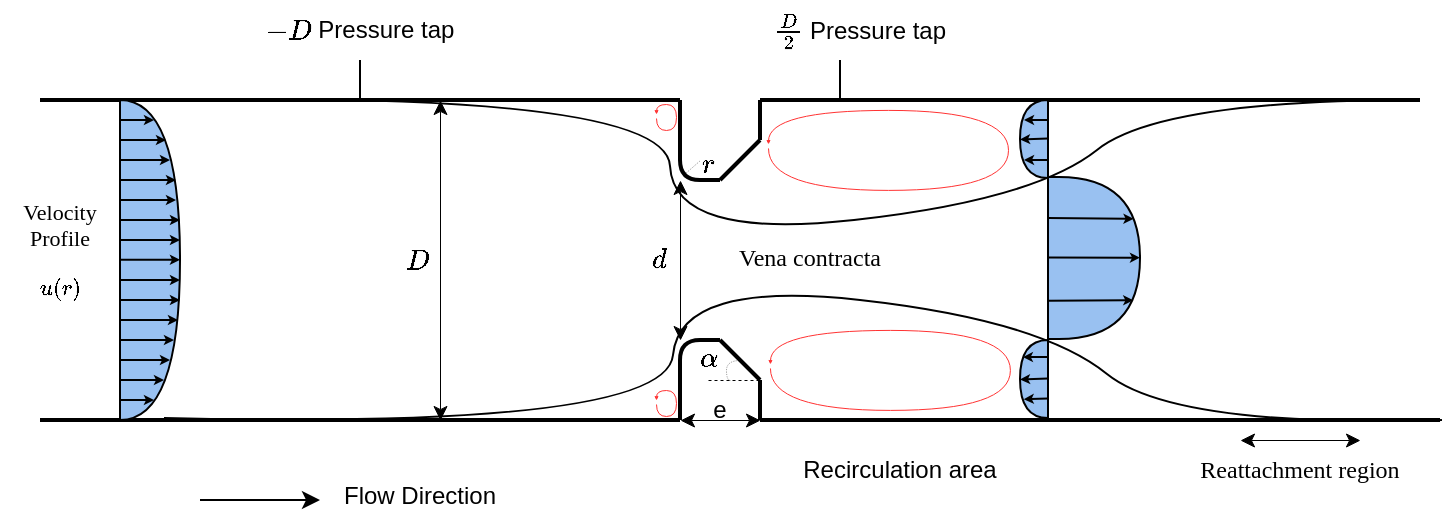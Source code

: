 <mxfile version="24.1.0" type="github">
  <diagram name="Page-1" id="7e0a89b8-554c-2b80-1dc8-d5c74ca68de4">
    <mxGraphModel dx="803" dy="548" grid="1" gridSize="10" guides="1" tooltips="1" connect="1" arrows="1" fold="1" page="1" pageScale="1" pageWidth="1100" pageHeight="850" background="none" math="1" shadow="0">
      <root>
        <mxCell id="0" />
        <mxCell id="1" parent="0" />
        <mxCell id="FeCao_x4S49SE_JTiYvp-1" value="" style="endArrow=none;html=1;rounded=0;curved=0;flowAnimation=0;strokeWidth=2;snapToPoint=1;" parent="1" edge="1">
          <mxGeometry width="50" height="50" relative="1" as="geometry">
            <mxPoint x="120" y="160" as="sourcePoint" />
            <mxPoint x="440" y="160" as="targetPoint" />
          </mxGeometry>
        </mxCell>
        <mxCell id="FeCao_x4S49SE_JTiYvp-6" value="" style="endArrow=none;html=1;rounded=0;curved=0;flowAnimation=0;strokeWidth=2;snapToPoint=1;" parent="1" edge="1">
          <mxGeometry width="50" height="50" relative="1" as="geometry">
            <mxPoint x="120" y="320" as="sourcePoint" />
            <mxPoint x="440" y="320" as="targetPoint" />
          </mxGeometry>
        </mxCell>
        <mxCell id="FeCao_x4S49SE_JTiYvp-7" value="" style="endArrow=none;html=1;rounded=0;strokeWidth=2;" parent="1" edge="1">
          <mxGeometry width="50" height="50" relative="1" as="geometry">
            <mxPoint x="440" y="320" as="sourcePoint" />
            <mxPoint x="440" y="290" as="targetPoint" />
          </mxGeometry>
        </mxCell>
        <mxCell id="FeCao_x4S49SE_JTiYvp-8" value="" style="endArrow=none;html=1;rounded=0;strokeWidth=2;" parent="1" edge="1">
          <mxGeometry width="50" height="50" relative="1" as="geometry">
            <mxPoint x="440" y="190" as="sourcePoint" />
            <mxPoint x="440" y="160" as="targetPoint" />
          </mxGeometry>
        </mxCell>
        <mxCell id="FeCao_x4S49SE_JTiYvp-9" value="" style="endArrow=none;html=1;rounded=0;strokeWidth=2;" parent="1" edge="1">
          <mxGeometry width="50" height="50" relative="1" as="geometry">
            <mxPoint x="460" y="280" as="sourcePoint" />
            <mxPoint x="450" y="280" as="targetPoint" />
          </mxGeometry>
        </mxCell>
        <mxCell id="FeCao_x4S49SE_JTiYvp-10" value="" style="endArrow=none;html=1;rounded=0;strokeWidth=2;" parent="1" edge="1">
          <mxGeometry width="50" height="50" relative="1" as="geometry">
            <mxPoint x="460" y="200" as="sourcePoint" />
            <mxPoint x="450" y="200" as="targetPoint" />
          </mxGeometry>
        </mxCell>
        <mxCell id="FeCao_x4S49SE_JTiYvp-11" value="" style="endArrow=none;html=1;rounded=0;strokeWidth=2;" parent="1" edge="1">
          <mxGeometry width="50" height="50" relative="1" as="geometry">
            <mxPoint x="480" y="180" as="sourcePoint" />
            <mxPoint x="460" y="200" as="targetPoint" />
          </mxGeometry>
        </mxCell>
        <mxCell id="FeCao_x4S49SE_JTiYvp-12" value="" style="endArrow=none;html=1;rounded=0;strokeWidth=2;" parent="1" edge="1">
          <mxGeometry width="50" height="50" relative="1" as="geometry">
            <mxPoint x="480" y="300" as="sourcePoint" />
            <mxPoint x="460" y="280" as="targetPoint" />
          </mxGeometry>
        </mxCell>
        <mxCell id="FeCao_x4S49SE_JTiYvp-13" value="" style="endArrow=none;html=1;rounded=0;strokeWidth=2;" parent="1" edge="1">
          <mxGeometry width="50" height="50" relative="1" as="geometry">
            <mxPoint x="480" y="320" as="sourcePoint" />
            <mxPoint x="480" y="300" as="targetPoint" />
          </mxGeometry>
        </mxCell>
        <mxCell id="FeCao_x4S49SE_JTiYvp-14" value="" style="endArrow=none;html=1;rounded=0;strokeWidth=2;" parent="1" edge="1">
          <mxGeometry width="50" height="50" relative="1" as="geometry">
            <mxPoint x="820" y="320" as="sourcePoint" />
            <mxPoint x="480" y="320" as="targetPoint" />
          </mxGeometry>
        </mxCell>
        <mxCell id="FeCao_x4S49SE_JTiYvp-15" value="" style="endArrow=none;html=1;rounded=0;strokeWidth=2;" parent="1" edge="1">
          <mxGeometry width="50" height="50" relative="1" as="geometry">
            <mxPoint x="480" y="160" as="sourcePoint" />
            <mxPoint x="480" y="180" as="targetPoint" />
          </mxGeometry>
        </mxCell>
        <mxCell id="FeCao_x4S49SE_JTiYvp-16" value="" style="endArrow=none;html=1;rounded=0;strokeWidth=2;" parent="1" edge="1">
          <mxGeometry width="50" height="50" relative="1" as="geometry">
            <mxPoint x="810" y="160" as="sourcePoint" />
            <mxPoint x="480" y="160" as="targetPoint" />
          </mxGeometry>
        </mxCell>
        <mxCell id="FeCao_x4S49SE_JTiYvp-17" value="" style="endArrow=classic;startArrow=classic;html=1;rounded=0;snapToPoint=1;jumpSize=6;strokeWidth=0.5;" parent="1" edge="1">
          <mxGeometry width="50" height="50" relative="1" as="geometry">
            <mxPoint x="320" y="320" as="sourcePoint" />
            <mxPoint x="320" y="160" as="targetPoint" />
          </mxGeometry>
        </mxCell>
        <mxCell id="FeCao_x4S49SE_JTiYvp-18" value="$$ D $$" style="text;html=1;align=center;verticalAlign=middle;whiteSpace=wrap;rounded=0;" parent="1" vertex="1">
          <mxGeometry x="300" y="225" width="17" height="30" as="geometry" />
        </mxCell>
        <mxCell id="FeCao_x4S49SE_JTiYvp-19" value="" style="endArrow=classic;startArrow=classic;html=1;rounded=0;snapToPoint=1;jumpSize=6;strokeWidth=0.5;" parent="1" edge="1">
          <mxGeometry width="50" height="50" relative="1" as="geometry">
            <mxPoint x="440" y="280" as="sourcePoint" />
            <mxPoint x="440" y="200" as="targetPoint" />
          </mxGeometry>
        </mxCell>
        <mxCell id="FeCao_x4S49SE_JTiYvp-20" value="$$ d $$" style="text;html=1;align=center;verticalAlign=middle;whiteSpace=wrap;rounded=0;" parent="1" vertex="1">
          <mxGeometry x="420" y="225" width="20" height="30" as="geometry" />
        </mxCell>
        <mxCell id="FeCao_x4S49SE_JTiYvp-27" value="" style="shape=delay;whiteSpace=wrap;html=1;fillColor=#99c1f1;movable=0;resizable=0;rotatable=0;deletable=0;editable=0;locked=1;connectable=0;" parent="1" vertex="1">
          <mxGeometry x="160" y="160" width="30" height="160" as="geometry" />
        </mxCell>
        <mxCell id="FeCao_x4S49SE_JTiYvp-31" value="" style="endArrow=classic;html=1;rounded=0;endSize=2;" parent="1" edge="1">
          <mxGeometry width="50" height="50" relative="1" as="geometry">
            <mxPoint x="160" y="270" as="sourcePoint" />
            <mxPoint x="189" y="270" as="targetPoint" />
          </mxGeometry>
        </mxCell>
        <mxCell id="FeCao_x4S49SE_JTiYvp-32" value="" style="endArrow=classic;html=1;rounded=0;endSize=2;" parent="1" edge="1">
          <mxGeometry width="50" height="50" relative="1" as="geometry">
            <mxPoint x="160" y="280" as="sourcePoint" />
            <mxPoint x="187" y="280" as="targetPoint" />
          </mxGeometry>
        </mxCell>
        <mxCell id="FeCao_x4S49SE_JTiYvp-33" value="" style="endArrow=classic;html=1;rounded=0;endSize=2;" parent="1" edge="1">
          <mxGeometry width="50" height="50" relative="1" as="geometry">
            <mxPoint x="160" y="290" as="sourcePoint" />
            <mxPoint x="185" y="290" as="targetPoint" />
          </mxGeometry>
        </mxCell>
        <mxCell id="FeCao_x4S49SE_JTiYvp-34" value="" style="endArrow=classic;html=1;rounded=0;endSize=2;" parent="1" edge="1">
          <mxGeometry width="50" height="50" relative="1" as="geometry">
            <mxPoint x="160" y="300" as="sourcePoint" />
            <mxPoint x="182" y="300" as="targetPoint" />
          </mxGeometry>
        </mxCell>
        <mxCell id="FeCao_x4S49SE_JTiYvp-35" value="" style="endArrow=classic;html=1;rounded=0;endSize=2;" parent="1" edge="1">
          <mxGeometry width="50" height="50" relative="1" as="geometry">
            <mxPoint x="160" y="310" as="sourcePoint" />
            <mxPoint x="177" y="310" as="targetPoint" />
          </mxGeometry>
        </mxCell>
        <mxCell id="FeCao_x4S49SE_JTiYvp-37" value="" style="endArrow=classic;html=1;rounded=0;endSize=2;" parent="1" edge="1">
          <mxGeometry width="50" height="50" relative="1" as="geometry">
            <mxPoint x="160" y="260" as="sourcePoint" />
            <mxPoint x="190" y="260" as="targetPoint" />
          </mxGeometry>
        </mxCell>
        <mxCell id="FeCao_x4S49SE_JTiYvp-38" value="" style="endArrow=classic;html=1;rounded=0;endSize=2;" parent="1" edge="1">
          <mxGeometry width="50" height="50" relative="1" as="geometry">
            <mxPoint x="160" y="250" as="sourcePoint" />
            <mxPoint x="190" y="250" as="targetPoint" />
          </mxGeometry>
        </mxCell>
        <mxCell id="FeCao_x4S49SE_JTiYvp-39" value="" style="endArrow=classic;html=1;rounded=0;endSize=2;" parent="1" edge="1">
          <mxGeometry width="50" height="50" relative="1" as="geometry">
            <mxPoint x="160" y="239.89" as="sourcePoint" />
            <mxPoint x="190" y="239.89" as="targetPoint" />
          </mxGeometry>
        </mxCell>
        <mxCell id="FeCao_x4S49SE_JTiYvp-40" value="" style="endArrow=classic;html=1;rounded=0;endSize=2;" parent="1" edge="1">
          <mxGeometry width="50" height="50" relative="1" as="geometry">
            <mxPoint x="160" y="230" as="sourcePoint" />
            <mxPoint x="190" y="230" as="targetPoint" />
          </mxGeometry>
        </mxCell>
        <mxCell id="FeCao_x4S49SE_JTiYvp-41" value="" style="endArrow=classic;html=1;rounded=0;endSize=2;" parent="1" edge="1">
          <mxGeometry width="50" height="50" relative="1" as="geometry">
            <mxPoint x="160" y="220" as="sourcePoint" />
            <mxPoint x="190" y="220" as="targetPoint" />
          </mxGeometry>
        </mxCell>
        <mxCell id="FeCao_x4S49SE_JTiYvp-42" value="" style="endArrow=classic;html=1;rounded=0;endSize=2;" parent="1" edge="1">
          <mxGeometry width="50" height="50" relative="1" as="geometry">
            <mxPoint x="160" y="210" as="sourcePoint" />
            <mxPoint x="188" y="210" as="targetPoint" />
          </mxGeometry>
        </mxCell>
        <mxCell id="FeCao_x4S49SE_JTiYvp-44" value="" style="endArrow=classic;html=1;rounded=0;endSize=2;" parent="1" edge="1">
          <mxGeometry width="50" height="50" relative="1" as="geometry">
            <mxPoint x="160" y="200" as="sourcePoint" />
            <mxPoint x="188" y="200" as="targetPoint" />
          </mxGeometry>
        </mxCell>
        <mxCell id="FeCao_x4S49SE_JTiYvp-45" value="" style="endArrow=classic;html=1;rounded=0;endSize=2;" parent="1" edge="1">
          <mxGeometry width="50" height="50" relative="1" as="geometry">
            <mxPoint x="160" y="190" as="sourcePoint" />
            <mxPoint x="185" y="190" as="targetPoint" />
          </mxGeometry>
        </mxCell>
        <mxCell id="FeCao_x4S49SE_JTiYvp-46" value="" style="endArrow=classic;html=1;rounded=0;endSize=2;" parent="1" edge="1">
          <mxGeometry width="50" height="50" relative="1" as="geometry">
            <mxPoint x="160" y="180" as="sourcePoint" />
            <mxPoint x="183" y="180" as="targetPoint" />
          </mxGeometry>
        </mxCell>
        <mxCell id="FeCao_x4S49SE_JTiYvp-47" value="" style="endArrow=classic;html=1;rounded=0;endSize=2;" parent="1" edge="1">
          <mxGeometry width="50" height="50" relative="1" as="geometry">
            <mxPoint x="160" y="170" as="sourcePoint" />
            <mxPoint x="177" y="170" as="targetPoint" />
          </mxGeometry>
        </mxCell>
        <mxCell id="FeCao_x4S49SE_JTiYvp-48" value="&lt;div style=&quot;font-size: 11px;&quot;&gt;&lt;font style=&quot;font-size: 11px;&quot; data-font-src=&quot;https://fonts.googleapis.com/css?family=Roman&quot; face=&quot;Roman&quot;&gt;Velocity Profile&lt;/font&gt;&lt;/div&gt;&lt;font style=&quot;font-size: 11px;&quot; face=&quot;Roman&quot;&gt;$$ u(r) $$ &lt;/font&gt;" style="text;html=1;align=center;verticalAlign=middle;whiteSpace=wrap;rounded=0;" parent="1" vertex="1">
          <mxGeometry x="100" y="195" width="60" height="90" as="geometry" />
        </mxCell>
        <mxCell id="FeCao_x4S49SE_JTiYvp-49" value="" style="endArrow=classic;html=1;rounded=0;" parent="1" edge="1">
          <mxGeometry width="50" height="50" relative="1" as="geometry">
            <mxPoint x="200" y="360" as="sourcePoint" />
            <mxPoint x="260" y="360" as="targetPoint" />
          </mxGeometry>
        </mxCell>
        <mxCell id="FeCao_x4S49SE_JTiYvp-50" value="Flow Direction" style="text;html=1;align=center;verticalAlign=middle;whiteSpace=wrap;rounded=0;" parent="1" vertex="1">
          <mxGeometry x="240" y="343" width="140" height="30" as="geometry" />
        </mxCell>
        <mxCell id="FeCao_x4S49SE_JTiYvp-53" value="" style="curved=1;endArrow=none;html=1;rounded=0;endFill=0;" parent="1" edge="1">
          <mxGeometry width="50" height="50" relative="1" as="geometry">
            <mxPoint x="182" y="319" as="sourcePoint" />
            <mxPoint x="821" y="320" as="targetPoint" />
            <Array as="points">
              <mxPoint x="433" y="325" />
              <mxPoint x="440" y="250" />
              <mxPoint x="620" y="270" />
              <mxPoint x="687" y="324" />
            </Array>
          </mxGeometry>
        </mxCell>
        <mxCell id="FeCao_x4S49SE_JTiYvp-54" value="" style="curved=1;endArrow=none;html=1;rounded=0;endFill=0;" parent="1" edge="1">
          <mxGeometry width="50" height="50" relative="1" as="geometry">
            <mxPoint x="808" y="160" as="sourcePoint" />
            <mxPoint x="187" y="160" as="targetPoint" />
            <Array as="points">
              <mxPoint x="680" y="160" />
              <mxPoint x="617" y="210" />
              <mxPoint x="437" y="230" />
              <mxPoint x="433" y="156" />
            </Array>
          </mxGeometry>
        </mxCell>
        <mxCell id="FeCao_x4S49SE_JTiYvp-61" value="Recirculation area" style="text;html=1;align=center;verticalAlign=middle;whiteSpace=wrap;rounded=0;" parent="1" vertex="1">
          <mxGeometry x="480" y="330" width="140" height="30" as="geometry" />
        </mxCell>
        <mxCell id="FeCao_x4S49SE_JTiYvp-62" value="" style="endArrow=classic;startArrow=classic;html=1;rounded=0;strokeWidth=0.5;" parent="1" edge="1">
          <mxGeometry width="50" height="50" relative="1" as="geometry">
            <mxPoint x="720" y="330" as="sourcePoint" />
            <mxPoint x="780" y="330" as="targetPoint" />
          </mxGeometry>
        </mxCell>
        <mxCell id="FeCao_x4S49SE_JTiYvp-63" value="Reattachment region" style="text;html=1;align=center;verticalAlign=middle;whiteSpace=wrap;rounded=0;fontFamily=Roman;fontSource=https%3A%2F%2Ffonts.googleapis.com%2Fcss%3Ffamily%3DRoman;" parent="1" vertex="1">
          <mxGeometry x="680" y="330" width="140" height="30" as="geometry" />
        </mxCell>
        <mxCell id="FeCao_x4S49SE_JTiYvp-64" value="Vena contracta" style="text;html=1;align=center;verticalAlign=middle;whiteSpace=wrap;rounded=0;fontFamily=Roman;fontSource=https%3A%2F%2Ffonts.googleapis.com%2Fcss%3Ffamily%3DRoman;movable=0;resizable=0;rotatable=0;deletable=0;editable=0;locked=1;connectable=0;" parent="1" vertex="1">
          <mxGeometry x="435" y="224" width="140" height="30" as="geometry" />
        </mxCell>
        <mxCell id="FeCao_x4S49SE_JTiYvp-66" value="" style="endArrow=classic;startArrow=classic;html=1;rounded=0;strokeWidth=0.5;" parent="1" edge="1">
          <mxGeometry width="50" height="50" relative="1" as="geometry">
            <mxPoint x="440" y="320" as="sourcePoint" />
            <mxPoint x="480" y="320" as="targetPoint" />
          </mxGeometry>
        </mxCell>
        <mxCell id="FeCao_x4S49SE_JTiYvp-67" value="e" style="text;html=1;align=center;verticalAlign=middle;whiteSpace=wrap;rounded=0;" parent="1" vertex="1">
          <mxGeometry x="450" y="300" width="20" height="30" as="geometry" />
        </mxCell>
        <mxCell id="FeCao_x4S49SE_JTiYvp-70" value="" style="endArrow=none;html=1;rounded=0;exitX=0.75;exitY=0;exitDx=0;exitDy=0;edgeStyle=orthogonalEdgeStyle;curved=1;dashed=1;strokeWidth=0.2;" parent="1" source="FeCao_x4S49SE_JTiYvp-67" edge="1">
          <mxGeometry width="50" height="50" relative="1" as="geometry">
            <mxPoint x="480" y="320" as="sourcePoint" />
            <mxPoint x="470" y="290" as="targetPoint" />
            <Array as="points">
              <mxPoint x="463" y="300" />
              <mxPoint x="463" y="290" />
            </Array>
          </mxGeometry>
        </mxCell>
        <mxCell id="FeCao_x4S49SE_JTiYvp-72" value="&lt;div&gt;$$ \alpha $$&lt;/div&gt;" style="text;html=1;align=center;verticalAlign=middle;whiteSpace=wrap;rounded=0;" parent="1" vertex="1">
          <mxGeometry x="445" y="284" width="20" height="10" as="geometry" />
        </mxCell>
        <mxCell id="FeCao_x4S49SE_JTiYvp-74" value="" style="endArrow=classic;html=1;rounded=0;edgeStyle=orthogonalEdgeStyle;curved=1;strokeWidth=0.5;strokeColor=#FF3333;endSize=1;" parent="1" edge="1">
          <mxGeometry width="50" height="50" relative="1" as="geometry">
            <mxPoint x="428" y="312" as="sourcePoint" />
            <mxPoint x="428" y="310" as="targetPoint" />
            <Array as="points">
              <mxPoint x="428" y="318" />
              <mxPoint x="438" y="318" />
              <mxPoint x="438" y="305" />
              <mxPoint x="428" y="305" />
            </Array>
          </mxGeometry>
        </mxCell>
        <mxCell id="FeCao_x4S49SE_JTiYvp-75" value="" style="endArrow=classic;html=1;rounded=0;edgeStyle=orthogonalEdgeStyle;curved=1;strokeWidth=0.5;strokeColor=#FF3333;endSize=1;" parent="1" edge="1">
          <mxGeometry width="50" height="50" relative="1" as="geometry">
            <mxPoint x="428" y="169" as="sourcePoint" />
            <mxPoint x="428" y="167" as="targetPoint" />
            <Array as="points">
              <mxPoint x="428" y="175" />
              <mxPoint x="438" y="175" />
              <mxPoint x="438" y="162" />
              <mxPoint x="428" y="162" />
            </Array>
          </mxGeometry>
        </mxCell>
        <mxCell id="FeCao_x4S49SE_JTiYvp-76" value="" style="endArrow=classic;html=1;rounded=0;edgeStyle=orthogonalEdgeStyle;curved=1;strokeWidth=0.5;strokeColor=#FF3333;endSize=1;" parent="1" edge="1">
          <mxGeometry width="50" height="50" relative="1" as="geometry">
            <mxPoint x="484" y="183.97" as="sourcePoint" />
            <mxPoint x="484" y="181.97" as="targetPoint" />
            <Array as="points">
              <mxPoint x="484" y="204.97" />
              <mxPoint x="604" y="204.97" />
              <mxPoint x="604" y="164.97" />
              <mxPoint x="484" y="164.97" />
            </Array>
          </mxGeometry>
        </mxCell>
        <mxCell id="FeCao_x4S49SE_JTiYvp-77" value="" style="endArrow=classic;html=1;rounded=0;edgeStyle=orthogonalEdgeStyle;curved=1;strokeWidth=0.5;strokeColor=#FF3333;endSize=1;" parent="1" edge="1">
          <mxGeometry width="50" height="50" relative="1" as="geometry">
            <mxPoint x="484.97" y="293.97" as="sourcePoint" />
            <mxPoint x="484.97" y="291.97" as="targetPoint" />
            <Array as="points">
              <mxPoint x="484.97" y="314.97" />
              <mxPoint x="604.97" y="314.97" />
              <mxPoint x="604.97" y="274.97" />
              <mxPoint x="484.97" y="274.97" />
            </Array>
          </mxGeometry>
        </mxCell>
        <mxCell id="FeCao_x4S49SE_JTiYvp-79" value="" style="endArrow=none;html=1;rounded=0;strokeWidth=0.5;dashed=1;" parent="1" edge="1">
          <mxGeometry width="50" height="50" relative="1" as="geometry">
            <mxPoint x="454" y="300" as="sourcePoint" />
            <mxPoint x="480" y="300" as="targetPoint" />
          </mxGeometry>
        </mxCell>
        <mxCell id="FeCao_x4S49SE_JTiYvp-82" value="" style="endArrow=none;html=1;rounded=0;" parent="1" edge="1">
          <mxGeometry width="50" height="50" relative="1" as="geometry">
            <mxPoint x="280" y="160" as="sourcePoint" />
            <mxPoint x="280" y="140" as="targetPoint" />
          </mxGeometry>
        </mxCell>
        <mxCell id="FeCao_x4S49SE_JTiYvp-83" value="" style="endArrow=none;html=1;rounded=0;" parent="1" edge="1">
          <mxGeometry width="50" height="50" relative="1" as="geometry">
            <mxPoint x="520" y="160" as="sourcePoint" />
            <mxPoint x="520" y="140" as="targetPoint" />
          </mxGeometry>
        </mxCell>
        <mxCell id="FeCao_x4S49SE_JTiYvp-84" value="&lt;div&gt;\( -D \) Pressure tap&lt;br&gt;&lt;/div&gt;" style="text;html=1;align=center;verticalAlign=middle;whiteSpace=wrap;rounded=0;" parent="1" vertex="1">
          <mxGeometry x="230" y="115" width="100" height="20" as="geometry" />
        </mxCell>
        <mxCell id="FeCao_x4S49SE_JTiYvp-87" value="&lt;div&gt;\( \frac {D}{2} \) Pressure tap&lt;br&gt;&lt;/div&gt;" style="text;html=1;align=center;verticalAlign=middle;whiteSpace=wrap;rounded=0;" parent="1" vertex="1">
          <mxGeometry x="480" y="110" width="100" height="30" as="geometry" />
        </mxCell>
        <mxCell id="FeCao_x4S49SE_JTiYvp-89" value="" style="shape=delay;whiteSpace=wrap;html=1;fillColor=#99c1f1;movable=1;resizable=1;rotatable=1;deletable=1;editable=1;locked=0;connectable=1;" parent="1" vertex="1">
          <mxGeometry x="624" y="198.5" width="46" height="81" as="geometry" />
        </mxCell>
        <mxCell id="FeCao_x4S49SE_JTiYvp-90" value="" style="shape=delay;whiteSpace=wrap;html=1;fillColor=#99c1f1;movable=1;resizable=1;rotatable=1;deletable=1;editable=1;locked=0;connectable=1;flipH=1;" parent="1" vertex="1">
          <mxGeometry x="610" y="160" width="14" height="39" as="geometry" />
        </mxCell>
        <mxCell id="FeCao_x4S49SE_JTiYvp-92" value="" style="shape=delay;whiteSpace=wrap;html=1;fillColor=#99c1f1;movable=1;resizable=1;rotatable=1;deletable=1;editable=1;locked=0;connectable=1;flipH=1;" parent="1" vertex="1">
          <mxGeometry x="610" y="280" width="14" height="39" as="geometry" />
        </mxCell>
        <mxCell id="FeCao_x4S49SE_JTiYvp-95" value="" style="endArrow=classic;html=1;rounded=0;endSize=2;entryX=0.93;entryY=0.32;entryDx=0;entryDy=0;entryPerimeter=0;" parent="1" edge="1">
          <mxGeometry width="50" height="50" relative="1" as="geometry">
            <mxPoint x="624" y="219" as="sourcePoint" />
            <mxPoint x="666.78" y="219.42" as="targetPoint" />
          </mxGeometry>
        </mxCell>
        <mxCell id="FeCao_x4S49SE_JTiYvp-96" value="" style="endArrow=classic;html=1;rounded=0;endSize=2;entryX=1;entryY=0.498;entryDx=0;entryDy=0;entryPerimeter=0;" parent="1" target="FeCao_x4S49SE_JTiYvp-89" edge="1">
          <mxGeometry width="50" height="50" relative="1" as="geometry">
            <mxPoint x="624" y="238.8" as="sourcePoint" />
            <mxPoint x="667" y="238.8" as="targetPoint" />
          </mxGeometry>
        </mxCell>
        <mxCell id="FeCao_x4S49SE_JTiYvp-97" value="" style="endArrow=classic;html=1;rounded=0;endSize=2;exitX=0.009;exitY=0.695;exitDx=0;exitDy=0;exitPerimeter=0;entryX=0.927;entryY=0.761;entryDx=0;entryDy=0;entryPerimeter=0;" parent="1" target="FeCao_x4S49SE_JTiYvp-89" edge="1">
          <mxGeometry width="50" height="50" relative="1" as="geometry">
            <mxPoint x="624.004" y="260.405" as="sourcePoint" />
            <mxPoint x="660" y="260" as="targetPoint" />
          </mxGeometry>
        </mxCell>
        <mxCell id="FeCao_x4S49SE_JTiYvp-99" value="" style="endArrow=classic;html=1;rounded=0;endSize=2;entryX=0;entryY=0.25;entryDx=0;entryDy=0;exitX=0.009;exitY=0.695;exitDx=0;exitDy=0;exitPerimeter=0;" parent="1" edge="1">
          <mxGeometry width="50" height="50" relative="1" as="geometry">
            <mxPoint x="624" y="299.25" as="sourcePoint" />
            <mxPoint x="610" y="299.75" as="targetPoint" />
            <Array as="points">
              <mxPoint x="610" y="299.75" />
            </Array>
          </mxGeometry>
        </mxCell>
        <mxCell id="FeCao_x4S49SE_JTiYvp-102" value="" style="endArrow=classic;html=1;rounded=0;exitX=1;exitY=0.75;exitDx=0;exitDy=0;entryX=0.867;entryY=0.758;entryDx=0;entryDy=0;entryPerimeter=0;endSize=2;" parent="1" source="FeCao_x4S49SE_JTiYvp-92" target="FeCao_x4S49SE_JTiYvp-92" edge="1">
          <mxGeometry width="50" height="50" relative="1" as="geometry">
            <mxPoint x="630" y="330" as="sourcePoint" />
            <mxPoint x="680" y="280" as="targetPoint" />
          </mxGeometry>
        </mxCell>
        <mxCell id="FeCao_x4S49SE_JTiYvp-104" value="" style="endArrow=classic;html=1;rounded=0;exitX=1;exitY=0.75;exitDx=0;exitDy=0;entryX=0.899;entryY=0.219;entryDx=0;entryDy=0;entryPerimeter=0;endSize=2;" parent="1" target="FeCao_x4S49SE_JTiYvp-92" edge="1">
          <mxGeometry width="50" height="50" relative="1" as="geometry">
            <mxPoint x="624" y="288.5" as="sourcePoint" />
            <mxPoint x="612" y="289.5" as="targetPoint" />
          </mxGeometry>
        </mxCell>
        <mxCell id="FeCao_x4S49SE_JTiYvp-105" value="" style="endArrow=classic;html=1;rounded=0;endSize=2;entryX=0;entryY=0.25;entryDx=0;entryDy=0;exitX=0.009;exitY=0.695;exitDx=0;exitDy=0;exitPerimeter=0;" parent="1" edge="1">
          <mxGeometry width="50" height="50" relative="1" as="geometry">
            <mxPoint x="624" y="179.25" as="sourcePoint" />
            <mxPoint x="610" y="179.75" as="targetPoint" />
            <Array as="points">
              <mxPoint x="610" y="179.75" />
            </Array>
          </mxGeometry>
        </mxCell>
        <mxCell id="FeCao_x4S49SE_JTiYvp-107" value="" style="endArrow=classic;html=1;rounded=0;exitX=1;exitY=0.75;exitDx=0;exitDy=0;endSize=2;" parent="1" edge="1">
          <mxGeometry width="50" height="50" relative="1" as="geometry">
            <mxPoint x="624" y="170" as="sourcePoint" />
            <mxPoint x="612" y="170" as="targetPoint" />
          </mxGeometry>
        </mxCell>
        <mxCell id="FeCao_x4S49SE_JTiYvp-108" value="" style="endArrow=classic;html=1;rounded=0;exitX=1;exitY=0.75;exitDx=0;exitDy=0;endSize=2;" parent="1" edge="1">
          <mxGeometry width="50" height="50" relative="1" as="geometry">
            <mxPoint x="624" y="190" as="sourcePoint" />
            <mxPoint x="612" y="190" as="targetPoint" />
          </mxGeometry>
        </mxCell>
        <mxCell id="loQWB3yGrNT4DxuoW31H-1" value="" style="endArrow=none;html=1;rounded=0;edgeStyle=orthogonalEdgeStyle;curved=1;strokeWidth=2;" edge="1" parent="1">
          <mxGeometry width="50" height="50" relative="1" as="geometry">
            <mxPoint x="450" y="200.0" as="sourcePoint" />
            <mxPoint x="440" y="190.0" as="targetPoint" />
          </mxGeometry>
        </mxCell>
        <mxCell id="loQWB3yGrNT4DxuoW31H-2" value="" style="endArrow=none;html=1;rounded=0;edgeStyle=orthogonalEdgeStyle;curved=1;strokeWidth=2;" edge="1" parent="1">
          <mxGeometry width="50" height="50" relative="1" as="geometry">
            <mxPoint x="450.004" y="280" as="sourcePoint" />
            <mxPoint x="440.004" y="290" as="targetPoint" />
          </mxGeometry>
        </mxCell>
        <mxCell id="loQWB3yGrNT4DxuoW31H-3" value="" style="endArrow=none;html=1;rounded=0;dashed=1;strokeWidth=0.2;" edge="1" parent="1">
          <mxGeometry width="50" height="50" relative="1" as="geometry">
            <mxPoint x="442" y="197" as="sourcePoint" />
            <mxPoint x="450" y="190" as="targetPoint" />
          </mxGeometry>
        </mxCell>
        <mxCell id="loQWB3yGrNT4DxuoW31H-4" value="$$ r $$" style="text;html=1;align=center;verticalAlign=middle;whiteSpace=wrap;rounded=0;" vertex="1" parent="1">
          <mxGeometry x="444" y="177" width="20" height="30" as="geometry" />
        </mxCell>
      </root>
    </mxGraphModel>
  </diagram>
</mxfile>
